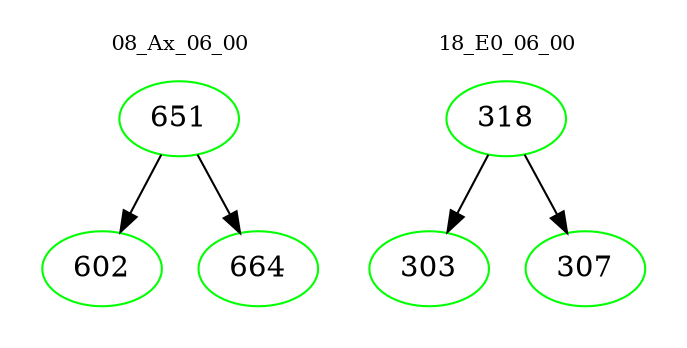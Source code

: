 digraph{
subgraph cluster_0 {
color = white
label = "08_Ax_06_00";
fontsize=10;
T0_651 [label="651", color="green"]
T0_651 -> T0_602 [color="black"]
T0_602 [label="602", color="green"]
T0_651 -> T0_664 [color="black"]
T0_664 [label="664", color="green"]
}
subgraph cluster_1 {
color = white
label = "18_E0_06_00";
fontsize=10;
T1_318 [label="318", color="green"]
T1_318 -> T1_303 [color="black"]
T1_303 [label="303", color="green"]
T1_318 -> T1_307 [color="black"]
T1_307 [label="307", color="green"]
}
}
